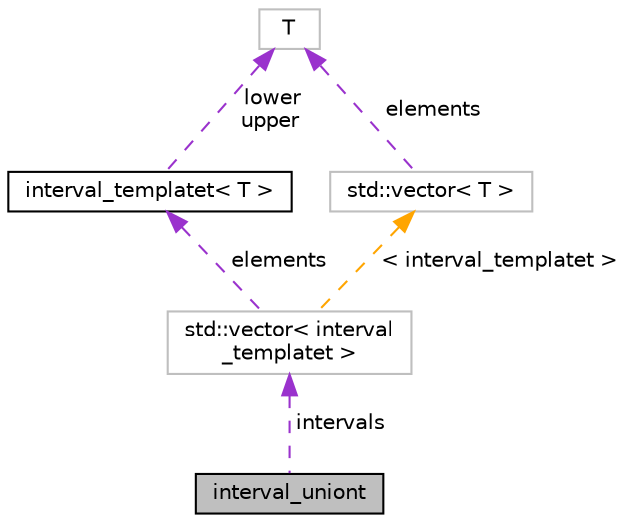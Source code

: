 digraph "interval_uniont"
{
 // LATEX_PDF_SIZE
  bgcolor="transparent";
  edge [fontname="Helvetica",fontsize="10",labelfontname="Helvetica",labelfontsize="10"];
  node [fontname="Helvetica",fontsize="10",shape=record];
  Node1 [label="interval_uniont",height=0.2,width=0.4,color="black", fillcolor="grey75", style="filled", fontcolor="black",tooltip="Represents a set of integers by a union of intervals, which are stored in increasing order for effici..."];
  Node2 -> Node1 [dir="back",color="darkorchid3",fontsize="10",style="dashed",label=" intervals" ,fontname="Helvetica"];
  Node2 [label="std::vector\< interval\l_templatet \>",height=0.2,width=0.4,color="grey75",tooltip=" "];
  Node3 -> Node2 [dir="back",color="darkorchid3",fontsize="10",style="dashed",label=" elements" ,fontname="Helvetica"];
  Node3 [label="interval_templatet\< T \>",height=0.2,width=0.4,color="black",URL="$classinterval__templatet.html",tooltip=" "];
  Node4 -> Node3 [dir="back",color="darkorchid3",fontsize="10",style="dashed",label=" lower\nupper" ,fontname="Helvetica"];
  Node4 [label="T",height=0.2,width=0.4,color="grey75",tooltip=" "];
  Node5 -> Node2 [dir="back",color="orange",fontsize="10",style="dashed",label=" \< interval_templatet \>" ,fontname="Helvetica"];
  Node5 [label="std::vector\< T \>",height=0.2,width=0.4,color="grey75",tooltip="STL class."];
  Node4 -> Node5 [dir="back",color="darkorchid3",fontsize="10",style="dashed",label=" elements" ,fontname="Helvetica"];
}
